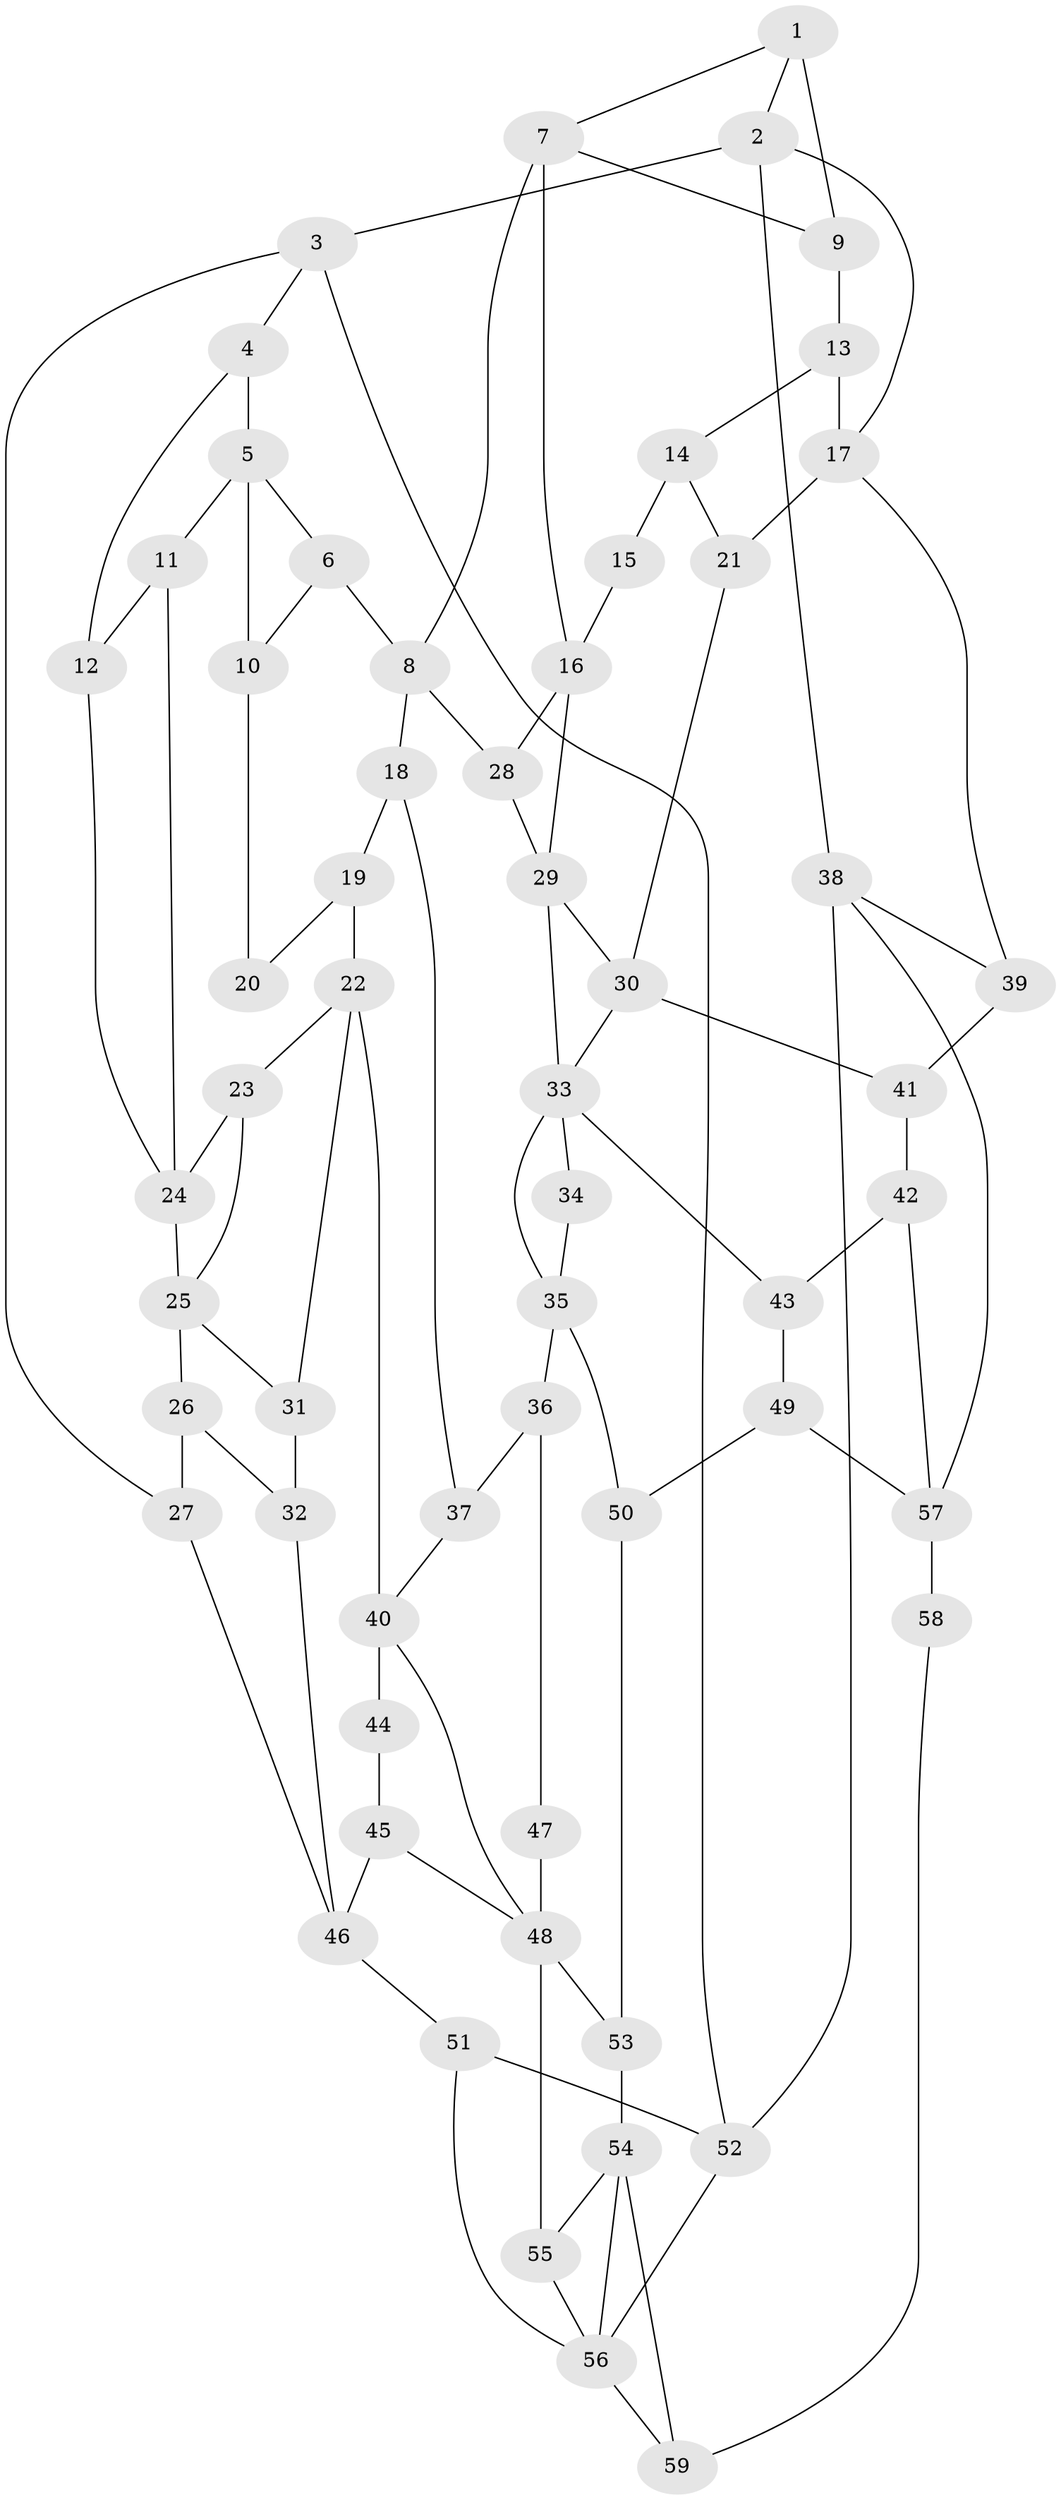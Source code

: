 // original degree distribution, {3: 0.01694915254237288, 6: 0.211864406779661, 5: 0.5423728813559322, 4: 0.2288135593220339}
// Generated by graph-tools (version 1.1) at 2025/38/03/09/25 02:38:38]
// undirected, 59 vertices, 98 edges
graph export_dot {
graph [start="1"]
  node [color=gray90,style=filled];
  1;
  2;
  3;
  4;
  5;
  6;
  7;
  8;
  9;
  10;
  11;
  12;
  13;
  14;
  15;
  16;
  17;
  18;
  19;
  20;
  21;
  22;
  23;
  24;
  25;
  26;
  27;
  28;
  29;
  30;
  31;
  32;
  33;
  34;
  35;
  36;
  37;
  38;
  39;
  40;
  41;
  42;
  43;
  44;
  45;
  46;
  47;
  48;
  49;
  50;
  51;
  52;
  53;
  54;
  55;
  56;
  57;
  58;
  59;
  1 -- 2 [weight=1.0];
  1 -- 7 [weight=1.0];
  1 -- 9 [weight=2.0];
  2 -- 3 [weight=1.0];
  2 -- 17 [weight=1.0];
  2 -- 38 [weight=1.0];
  3 -- 4 [weight=1.0];
  3 -- 27 [weight=1.0];
  3 -- 52 [weight=1.0];
  4 -- 5 [weight=1.0];
  4 -- 12 [weight=1.0];
  5 -- 6 [weight=1.0];
  5 -- 10 [weight=3.0];
  5 -- 11 [weight=1.0];
  6 -- 8 [weight=1.0];
  6 -- 10 [weight=1.0];
  7 -- 8 [weight=2.0];
  7 -- 9 [weight=1.0];
  7 -- 16 [weight=2.0];
  8 -- 18 [weight=1.0];
  8 -- 28 [weight=1.0];
  9 -- 13 [weight=1.0];
  10 -- 20 [weight=2.0];
  11 -- 12 [weight=1.0];
  11 -- 24 [weight=1.0];
  12 -- 24 [weight=1.0];
  13 -- 14 [weight=1.0];
  13 -- 17 [weight=2.0];
  14 -- 15 [weight=1.0];
  14 -- 21 [weight=1.0];
  15 -- 16 [weight=2.0];
  16 -- 28 [weight=1.0];
  16 -- 29 [weight=1.0];
  17 -- 21 [weight=2.0];
  17 -- 39 [weight=1.0];
  18 -- 19 [weight=1.0];
  18 -- 37 [weight=1.0];
  19 -- 20 [weight=1.0];
  19 -- 22 [weight=1.0];
  21 -- 30 [weight=2.0];
  22 -- 23 [weight=1.0];
  22 -- 31 [weight=1.0];
  22 -- 40 [weight=2.0];
  23 -- 24 [weight=1.0];
  23 -- 25 [weight=1.0];
  24 -- 25 [weight=3.0];
  25 -- 26 [weight=1.0];
  25 -- 31 [weight=1.0];
  26 -- 27 [weight=1.0];
  26 -- 32 [weight=1.0];
  27 -- 46 [weight=1.0];
  28 -- 29 [weight=1.0];
  29 -- 30 [weight=1.0];
  29 -- 33 [weight=2.0];
  30 -- 33 [weight=1.0];
  30 -- 41 [weight=1.0];
  31 -- 32 [weight=1.0];
  32 -- 46 [weight=1.0];
  33 -- 34 [weight=1.0];
  33 -- 35 [weight=1.0];
  33 -- 43 [weight=1.0];
  34 -- 35 [weight=2.0];
  35 -- 36 [weight=2.0];
  35 -- 50 [weight=1.0];
  36 -- 37 [weight=2.0];
  36 -- 47 [weight=1.0];
  37 -- 40 [weight=1.0];
  38 -- 39 [weight=1.0];
  38 -- 52 [weight=1.0];
  38 -- 57 [weight=1.0];
  39 -- 41 [weight=1.0];
  40 -- 44 [weight=2.0];
  40 -- 48 [weight=1.0];
  41 -- 42 [weight=1.0];
  42 -- 43 [weight=1.0];
  42 -- 57 [weight=1.0];
  43 -- 49 [weight=1.0];
  44 -- 45 [weight=1.0];
  45 -- 46 [weight=1.0];
  45 -- 48 [weight=1.0];
  46 -- 51 [weight=1.0];
  47 -- 48 [weight=2.0];
  48 -- 53 [weight=1.0];
  48 -- 55 [weight=1.0];
  49 -- 50 [weight=1.0];
  49 -- 57 [weight=2.0];
  50 -- 53 [weight=1.0];
  51 -- 52 [weight=1.0];
  51 -- 56 [weight=1.0];
  52 -- 56 [weight=1.0];
  53 -- 54 [weight=2.0];
  54 -- 55 [weight=1.0];
  54 -- 56 [weight=2.0];
  54 -- 59 [weight=1.0];
  55 -- 56 [weight=1.0];
  56 -- 59 [weight=1.0];
  57 -- 58 [weight=2.0];
  58 -- 59 [weight=1.0];
}
